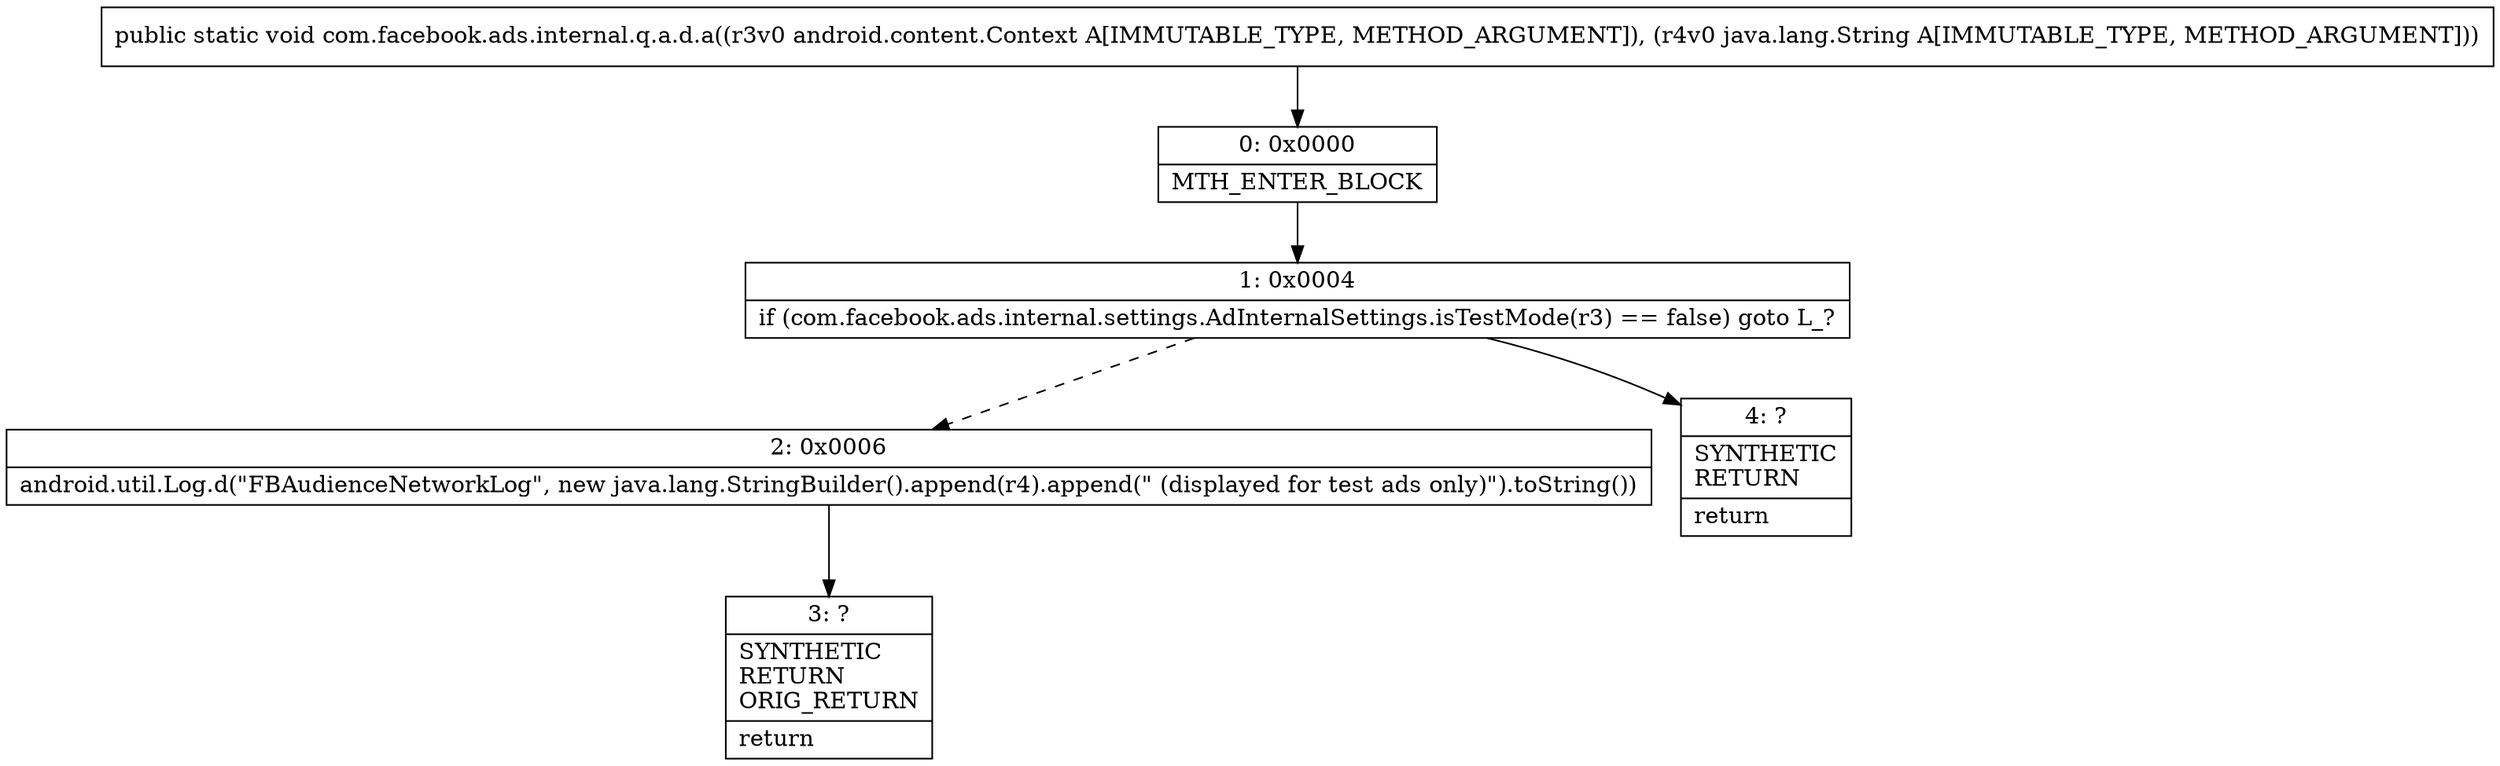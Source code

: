 digraph "CFG forcom.facebook.ads.internal.q.a.d.a(Landroid\/content\/Context;Ljava\/lang\/String;)V" {
Node_0 [shape=record,label="{0\:\ 0x0000|MTH_ENTER_BLOCK\l}"];
Node_1 [shape=record,label="{1\:\ 0x0004|if (com.facebook.ads.internal.settings.AdInternalSettings.isTestMode(r3) == false) goto L_?\l}"];
Node_2 [shape=record,label="{2\:\ 0x0006|android.util.Log.d(\"FBAudienceNetworkLog\", new java.lang.StringBuilder().append(r4).append(\" (displayed for test ads only)\").toString())\l}"];
Node_3 [shape=record,label="{3\:\ ?|SYNTHETIC\lRETURN\lORIG_RETURN\l|return\l}"];
Node_4 [shape=record,label="{4\:\ ?|SYNTHETIC\lRETURN\l|return\l}"];
MethodNode[shape=record,label="{public static void com.facebook.ads.internal.q.a.d.a((r3v0 android.content.Context A[IMMUTABLE_TYPE, METHOD_ARGUMENT]), (r4v0 java.lang.String A[IMMUTABLE_TYPE, METHOD_ARGUMENT])) }"];
MethodNode -> Node_0;
Node_0 -> Node_1;
Node_1 -> Node_2[style=dashed];
Node_1 -> Node_4;
Node_2 -> Node_3;
}

